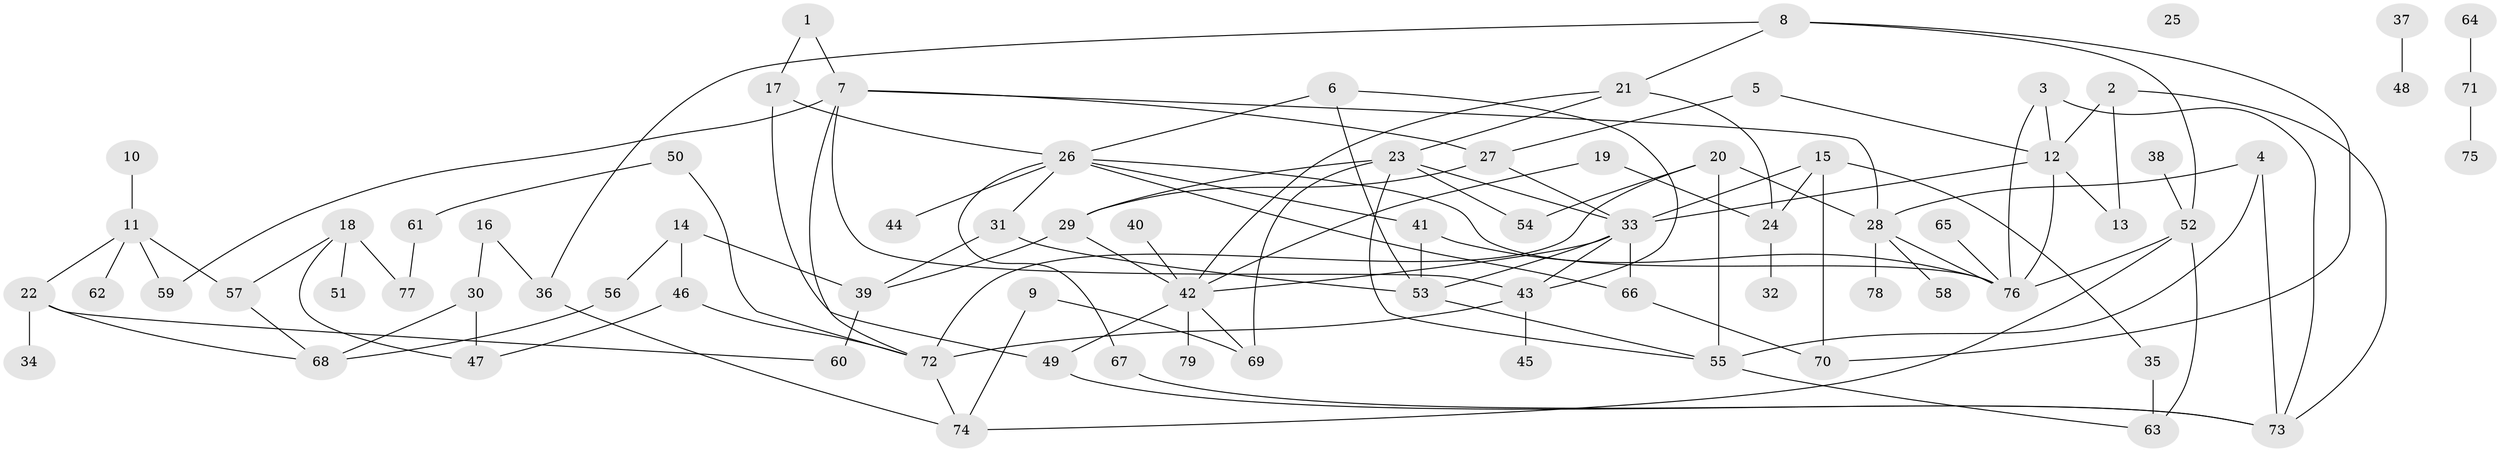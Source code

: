 // Generated by graph-tools (version 1.1) at 2025/49/03/09/25 03:49:15]
// undirected, 79 vertices, 121 edges
graph export_dot {
graph [start="1"]
  node [color=gray90,style=filled];
  1;
  2;
  3;
  4;
  5;
  6;
  7;
  8;
  9;
  10;
  11;
  12;
  13;
  14;
  15;
  16;
  17;
  18;
  19;
  20;
  21;
  22;
  23;
  24;
  25;
  26;
  27;
  28;
  29;
  30;
  31;
  32;
  33;
  34;
  35;
  36;
  37;
  38;
  39;
  40;
  41;
  42;
  43;
  44;
  45;
  46;
  47;
  48;
  49;
  50;
  51;
  52;
  53;
  54;
  55;
  56;
  57;
  58;
  59;
  60;
  61;
  62;
  63;
  64;
  65;
  66;
  67;
  68;
  69;
  70;
  71;
  72;
  73;
  74;
  75;
  76;
  77;
  78;
  79;
  1 -- 7;
  1 -- 17;
  2 -- 12;
  2 -- 13;
  2 -- 73;
  3 -- 12;
  3 -- 73;
  3 -- 76;
  4 -- 28;
  4 -- 55;
  4 -- 73;
  5 -- 12;
  5 -- 27;
  6 -- 26;
  6 -- 43;
  6 -- 53;
  7 -- 27;
  7 -- 28;
  7 -- 43;
  7 -- 59;
  7 -- 72;
  8 -- 21;
  8 -- 36;
  8 -- 52;
  8 -- 70;
  9 -- 69;
  9 -- 74;
  10 -- 11;
  11 -- 22;
  11 -- 57;
  11 -- 59;
  11 -- 62;
  12 -- 13;
  12 -- 33;
  12 -- 76;
  14 -- 39;
  14 -- 46;
  14 -- 56;
  15 -- 24;
  15 -- 33;
  15 -- 35;
  15 -- 70;
  16 -- 30;
  16 -- 36;
  17 -- 26;
  17 -- 49;
  18 -- 47;
  18 -- 51;
  18 -- 57;
  18 -- 77;
  19 -- 24;
  19 -- 42;
  20 -- 28;
  20 -- 54;
  20 -- 55;
  20 -- 72;
  21 -- 23;
  21 -- 24;
  21 -- 42;
  22 -- 34;
  22 -- 60;
  22 -- 68;
  23 -- 29;
  23 -- 33;
  23 -- 54;
  23 -- 55;
  23 -- 69;
  24 -- 32;
  26 -- 31;
  26 -- 41;
  26 -- 44;
  26 -- 66;
  26 -- 67;
  26 -- 76;
  27 -- 29;
  27 -- 33;
  28 -- 58;
  28 -- 76;
  28 -- 78;
  29 -- 39;
  29 -- 42;
  30 -- 47;
  30 -- 68;
  31 -- 39;
  31 -- 53;
  33 -- 42;
  33 -- 43;
  33 -- 53;
  33 -- 66;
  35 -- 63;
  36 -- 74;
  37 -- 48;
  38 -- 52;
  39 -- 60;
  40 -- 42;
  41 -- 53;
  41 -- 76;
  42 -- 49;
  42 -- 69;
  42 -- 79;
  43 -- 45;
  43 -- 72;
  46 -- 47;
  46 -- 72;
  49 -- 73;
  50 -- 61;
  50 -- 72;
  52 -- 63;
  52 -- 74;
  52 -- 76;
  53 -- 55;
  55 -- 63;
  56 -- 68;
  57 -- 68;
  61 -- 77;
  64 -- 71;
  65 -- 76;
  66 -- 70;
  67 -- 73;
  71 -- 75;
  72 -- 74;
}
